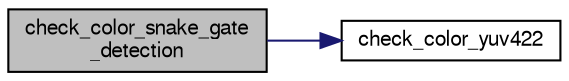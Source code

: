 digraph "check_color_snake_gate_detection"
{
  edge [fontname="FreeSans",fontsize="10",labelfontname="FreeSans",labelfontsize="10"];
  node [fontname="FreeSans",fontsize="10",shape=record];
  rankdir="LR";
  Node1 [label="check_color_snake_gate\l_detection",height=0.2,width=0.4,color="black", fillcolor="grey75", style="filled", fontcolor="black"];
  Node1 -> Node2 [color="midnightblue",fontsize="10",style="solid",fontname="FreeSans"];
  Node2 [label="check_color_yuv422",height=0.2,width=0.4,color="black", fillcolor="white", style="filled",URL="$image_8c.html#a6f14c04ea0779b7962d796490e0c8420",tooltip="Checks the color of a single pixel in a YUV422 image. "];
}
